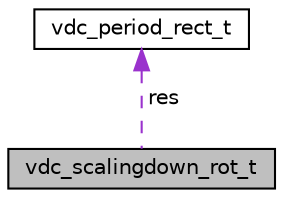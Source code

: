 digraph "vdc_scalingdown_rot_t"
{
 // LATEX_PDF_SIZE
  edge [fontname="Helvetica",fontsize="10",labelfontname="Helvetica",labelfontsize="10"];
  node [fontname="Helvetica",fontsize="10",shape=record];
  Node1 [label="vdc_scalingdown_rot_t",height=0.2,width=0.4,color="black", fillcolor="grey75", style="filled", fontcolor="black",tooltip=" "];
  Node2 -> Node1 [dir="back",color="darkorchid3",fontsize="10",style="dashed",label=" res" ,fontname="Helvetica"];
  Node2 [label="vdc_period_rect_t",height=0.2,width=0.4,color="black", fillcolor="white", style="filled",URL="$da/d49/structvdc__period__rect__t.html",tooltip=" "];
}
